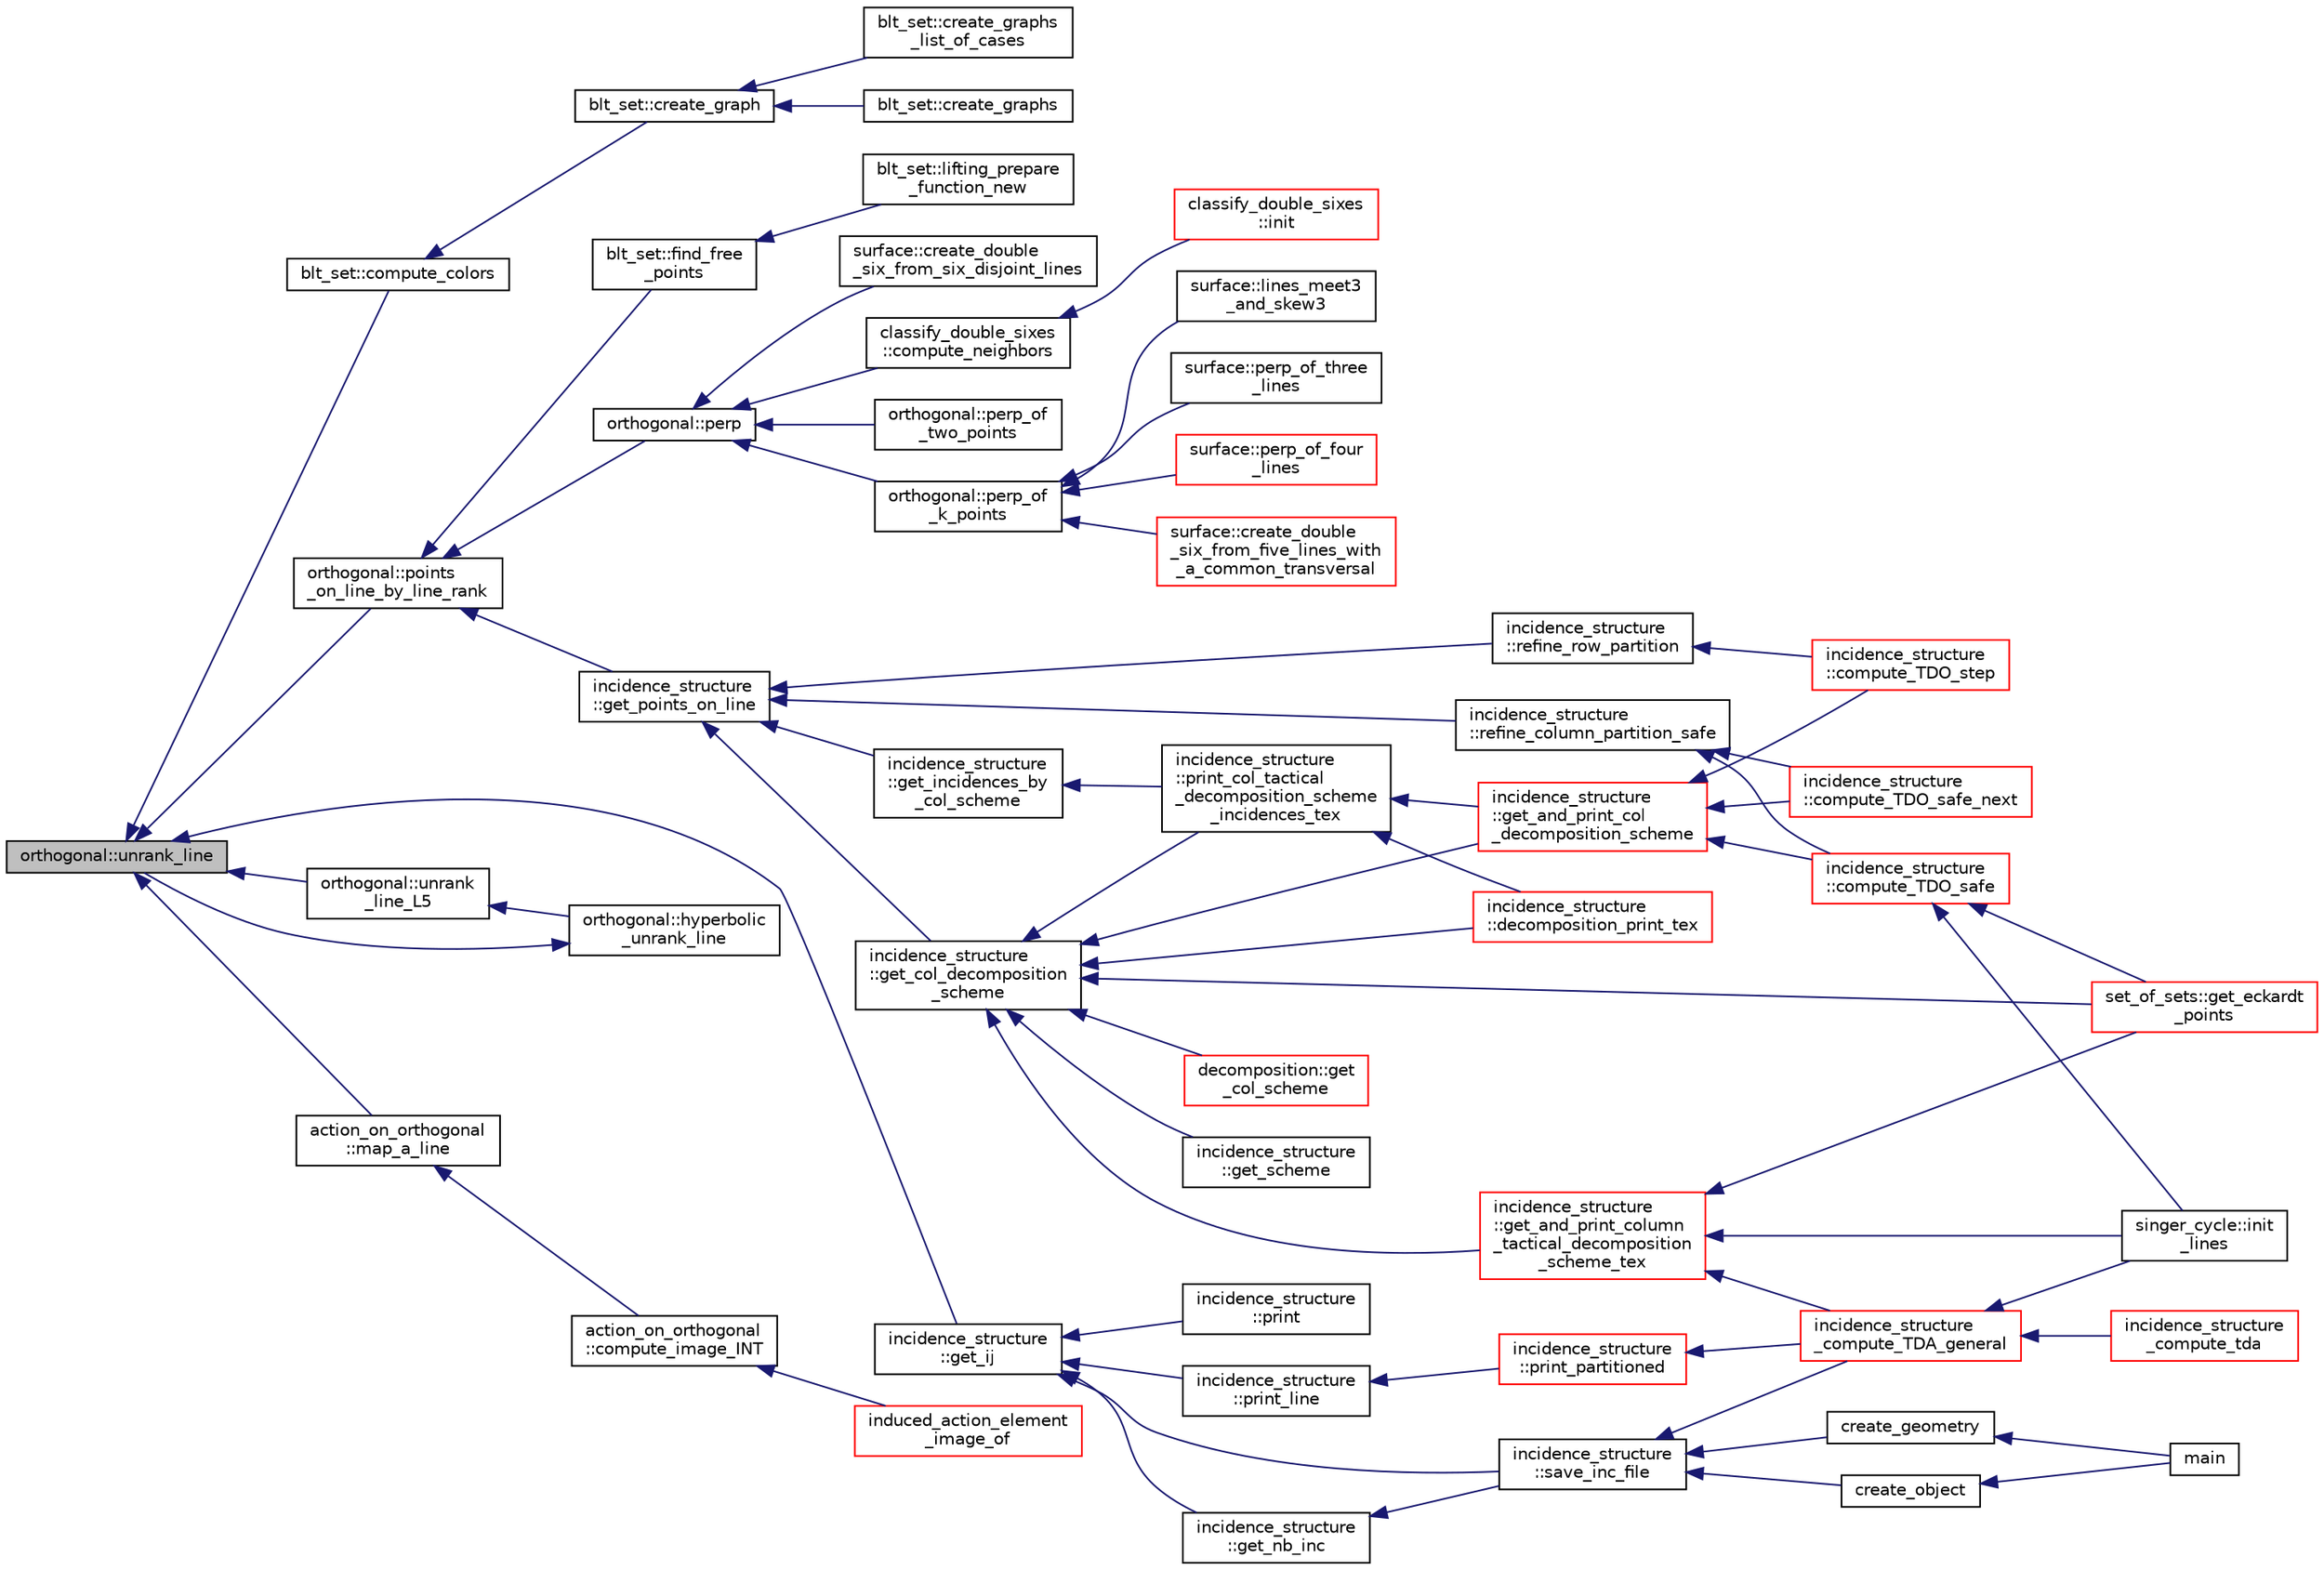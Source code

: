 digraph "orthogonal::unrank_line"
{
  edge [fontname="Helvetica",fontsize="10",labelfontname="Helvetica",labelfontsize="10"];
  node [fontname="Helvetica",fontsize="10",shape=record];
  rankdir="LR";
  Node45409 [label="orthogonal::unrank_line",height=0.2,width=0.4,color="black", fillcolor="grey75", style="filled", fontcolor="black"];
  Node45409 -> Node45410 [dir="back",color="midnightblue",fontsize="10",style="solid",fontname="Helvetica"];
  Node45410 [label="blt_set::compute_colors",height=0.2,width=0.4,color="black", fillcolor="white", style="filled",URL="$d1/d3d/classblt__set.html#a6629b3a1a50c0f2736034abaea6f7d63"];
  Node45410 -> Node45411 [dir="back",color="midnightblue",fontsize="10",style="solid",fontname="Helvetica"];
  Node45411 [label="blt_set::create_graph",height=0.2,width=0.4,color="black", fillcolor="white", style="filled",URL="$d1/d3d/classblt__set.html#ae92249ece99ffbc92e93e49cd5d5dccf"];
  Node45411 -> Node45412 [dir="back",color="midnightblue",fontsize="10",style="solid",fontname="Helvetica"];
  Node45412 [label="blt_set::create_graphs",height=0.2,width=0.4,color="black", fillcolor="white", style="filled",URL="$d1/d3d/classblt__set.html#a3f1d4a8ed15875c47b327949f26a4533"];
  Node45411 -> Node45413 [dir="back",color="midnightblue",fontsize="10",style="solid",fontname="Helvetica"];
  Node45413 [label="blt_set::create_graphs\l_list_of_cases",height=0.2,width=0.4,color="black", fillcolor="white", style="filled",URL="$d1/d3d/classblt__set.html#a91ad531d4154bd887182dbd6121476f3"];
  Node45409 -> Node45414 [dir="back",color="midnightblue",fontsize="10",style="solid",fontname="Helvetica"];
  Node45414 [label="orthogonal::points\l_on_line_by_line_rank",height=0.2,width=0.4,color="black", fillcolor="white", style="filled",URL="$d7/daa/classorthogonal.html#aec3f511b69d0a28340f93d6f904c5daa"];
  Node45414 -> Node45415 [dir="back",color="midnightblue",fontsize="10",style="solid",fontname="Helvetica"];
  Node45415 [label="blt_set::find_free\l_points",height=0.2,width=0.4,color="black", fillcolor="white", style="filled",URL="$d1/d3d/classblt__set.html#a71f82dd3dc4a901ea2a0949d2f1af302"];
  Node45415 -> Node45416 [dir="back",color="midnightblue",fontsize="10",style="solid",fontname="Helvetica"];
  Node45416 [label="blt_set::lifting_prepare\l_function_new",height=0.2,width=0.4,color="black", fillcolor="white", style="filled",URL="$d1/d3d/classblt__set.html#a1314b7c0a3b78ba54c0f61a397d8afce"];
  Node45414 -> Node45417 [dir="back",color="midnightblue",fontsize="10",style="solid",fontname="Helvetica"];
  Node45417 [label="orthogonal::perp",height=0.2,width=0.4,color="black", fillcolor="white", style="filled",URL="$d7/daa/classorthogonal.html#ae80e0fa8d1e8caddb9afbb466e3d3189"];
  Node45417 -> Node45418 [dir="back",color="midnightblue",fontsize="10",style="solid",fontname="Helvetica"];
  Node45418 [label="orthogonal::perp_of\l_two_points",height=0.2,width=0.4,color="black", fillcolor="white", style="filled",URL="$d7/daa/classorthogonal.html#a6a05fef2e61ed508bff66d6728c58ec0"];
  Node45417 -> Node45419 [dir="back",color="midnightblue",fontsize="10",style="solid",fontname="Helvetica"];
  Node45419 [label="orthogonal::perp_of\l_k_points",height=0.2,width=0.4,color="black", fillcolor="white", style="filled",URL="$d7/daa/classorthogonal.html#a6a92a4680dc76bb289141fc5c765f5fb"];
  Node45419 -> Node45420 [dir="back",color="midnightblue",fontsize="10",style="solid",fontname="Helvetica"];
  Node45420 [label="surface::lines_meet3\l_and_skew3",height=0.2,width=0.4,color="black", fillcolor="white", style="filled",URL="$d5/d88/classsurface.html#af87ed9d20b980a89342f20c206ae5790"];
  Node45419 -> Node45421 [dir="back",color="midnightblue",fontsize="10",style="solid",fontname="Helvetica"];
  Node45421 [label="surface::perp_of_three\l_lines",height=0.2,width=0.4,color="black", fillcolor="white", style="filled",URL="$d5/d88/classsurface.html#aaa43449a367799d405821a1cd5a7e644"];
  Node45419 -> Node45422 [dir="back",color="midnightblue",fontsize="10",style="solid",fontname="Helvetica"];
  Node45422 [label="surface::perp_of_four\l_lines",height=0.2,width=0.4,color="red", fillcolor="white", style="filled",URL="$d5/d88/classsurface.html#a8da8a93f1fcbf344eb943869b0d488f1"];
  Node45419 -> Node45432 [dir="back",color="midnightblue",fontsize="10",style="solid",fontname="Helvetica"];
  Node45432 [label="surface::create_double\l_six_from_five_lines_with\l_a_common_transversal",height=0.2,width=0.4,color="red", fillcolor="white", style="filled",URL="$d5/d88/classsurface.html#a6d8fafa386893521305e016011d55673"];
  Node45417 -> Node45446 [dir="back",color="midnightblue",fontsize="10",style="solid",fontname="Helvetica"];
  Node45446 [label="surface::create_double\l_six_from_six_disjoint_lines",height=0.2,width=0.4,color="black", fillcolor="white", style="filled",URL="$d5/d88/classsurface.html#a4c44f0a33d709edee71537547880dd87"];
  Node45417 -> Node45447 [dir="back",color="midnightblue",fontsize="10",style="solid",fontname="Helvetica"];
  Node45447 [label="classify_double_sixes\l::compute_neighbors",height=0.2,width=0.4,color="black", fillcolor="white", style="filled",URL="$dd/d23/classclassify__double__sixes.html#a675e241052c36c58063ddcfc06d209b2"];
  Node45447 -> Node45426 [dir="back",color="midnightblue",fontsize="10",style="solid",fontname="Helvetica"];
  Node45426 [label="classify_double_sixes\l::init",height=0.2,width=0.4,color="red", fillcolor="white", style="filled",URL="$dd/d23/classclassify__double__sixes.html#a8c5c41d5124b35379d626480ff225f7b"];
  Node45414 -> Node45448 [dir="back",color="midnightblue",fontsize="10",style="solid",fontname="Helvetica"];
  Node45448 [label="incidence_structure\l::get_points_on_line",height=0.2,width=0.4,color="black", fillcolor="white", style="filled",URL="$da/d8a/classincidence__structure.html#a1baf0d372125123bf55d27dacc720bda"];
  Node45448 -> Node45449 [dir="back",color="midnightblue",fontsize="10",style="solid",fontname="Helvetica"];
  Node45449 [label="incidence_structure\l::refine_column_partition_safe",height=0.2,width=0.4,color="black", fillcolor="white", style="filled",URL="$da/d8a/classincidence__structure.html#a958f8ddce2d53753adb1df588bf0e721"];
  Node45449 -> Node45450 [dir="back",color="midnightblue",fontsize="10",style="solid",fontname="Helvetica"];
  Node45450 [label="incidence_structure\l::compute_TDO_safe_next",height=0.2,width=0.4,color="red", fillcolor="white", style="filled",URL="$da/d8a/classincidence__structure.html#a7c315a348fc6bed0f8642767cc9cd7d1"];
  Node45449 -> Node45453 [dir="back",color="midnightblue",fontsize="10",style="solid",fontname="Helvetica"];
  Node45453 [label="incidence_structure\l::compute_TDO_safe",height=0.2,width=0.4,color="red", fillcolor="white", style="filled",URL="$da/d8a/classincidence__structure.html#ab1409e71c4b6855e49edfd3526644202"];
  Node45453 -> Node45454 [dir="back",color="midnightblue",fontsize="10",style="solid",fontname="Helvetica"];
  Node45454 [label="set_of_sets::get_eckardt\l_points",height=0.2,width=0.4,color="red", fillcolor="white", style="filled",URL="$da/dd6/classset__of__sets.html#af6713e71ef5a1b7cc7892d78900166c4"];
  Node45453 -> Node45466 [dir="back",color="midnightblue",fontsize="10",style="solid",fontname="Helvetica"];
  Node45466 [label="singer_cycle::init\l_lines",height=0.2,width=0.4,color="black", fillcolor="white", style="filled",URL="$d8/d13/classsinger__cycle.html#a817cbf613596d5db2cf5e926db8fa328"];
  Node45448 -> Node45467 [dir="back",color="midnightblue",fontsize="10",style="solid",fontname="Helvetica"];
  Node45467 [label="incidence_structure\l::refine_row_partition",height=0.2,width=0.4,color="black", fillcolor="white", style="filled",URL="$da/d8a/classincidence__structure.html#a6e1419be9f59e69fd83b44e6b11905ea"];
  Node45467 -> Node45468 [dir="back",color="midnightblue",fontsize="10",style="solid",fontname="Helvetica"];
  Node45468 [label="incidence_structure\l::compute_TDO_step",height=0.2,width=0.4,color="red", fillcolor="white", style="filled",URL="$da/d8a/classincidence__structure.html#a6175accaa64033df34d722c594a8b827"];
  Node45448 -> Node45472 [dir="back",color="midnightblue",fontsize="10",style="solid",fontname="Helvetica"];
  Node45472 [label="incidence_structure\l::get_incidences_by\l_col_scheme",height=0.2,width=0.4,color="black", fillcolor="white", style="filled",URL="$da/d8a/classincidence__structure.html#adacdd5e58318775f9d3049cbdf47c9ad"];
  Node45472 -> Node45473 [dir="back",color="midnightblue",fontsize="10",style="solid",fontname="Helvetica"];
  Node45473 [label="incidence_structure\l::print_col_tactical\l_decomposition_scheme\l_incidences_tex",height=0.2,width=0.4,color="black", fillcolor="white", style="filled",URL="$da/d8a/classincidence__structure.html#a56e24435baf9162d6c00080972b49b2c"];
  Node45473 -> Node45474 [dir="back",color="midnightblue",fontsize="10",style="solid",fontname="Helvetica"];
  Node45474 [label="incidence_structure\l::get_and_print_col\l_decomposition_scheme",height=0.2,width=0.4,color="red", fillcolor="white", style="filled",URL="$da/d8a/classincidence__structure.html#a0c51e7224f51f1434025ff6d8a10522c"];
  Node45474 -> Node45450 [dir="back",color="midnightblue",fontsize="10",style="solid",fontname="Helvetica"];
  Node45474 -> Node45453 [dir="back",color="midnightblue",fontsize="10",style="solid",fontname="Helvetica"];
  Node45474 -> Node45468 [dir="back",color="midnightblue",fontsize="10",style="solid",fontname="Helvetica"];
  Node45473 -> Node45475 [dir="back",color="midnightblue",fontsize="10",style="solid",fontname="Helvetica"];
  Node45475 [label="incidence_structure\l::decomposition_print_tex",height=0.2,width=0.4,color="red", fillcolor="white", style="filled",URL="$da/d8a/classincidence__structure.html#ada3fae9fd1819b36e6bfe18dedd01e6a"];
  Node45448 -> Node45476 [dir="back",color="midnightblue",fontsize="10",style="solid",fontname="Helvetica"];
  Node45476 [label="incidence_structure\l::get_col_decomposition\l_scheme",height=0.2,width=0.4,color="black", fillcolor="white", style="filled",URL="$da/d8a/classincidence__structure.html#a576b9add81a037a3d8f566ce28541673"];
  Node45476 -> Node45454 [dir="back",color="midnightblue",fontsize="10",style="solid",fontname="Helvetica"];
  Node45476 -> Node45477 [dir="back",color="midnightblue",fontsize="10",style="solid",fontname="Helvetica"];
  Node45477 [label="decomposition::get\l_col_scheme",height=0.2,width=0.4,color="red", fillcolor="white", style="filled",URL="$d3/d2b/classdecomposition.html#a998bb452e79a9e4afb13dd2c577f4bf3"];
  Node45476 -> Node45473 [dir="back",color="midnightblue",fontsize="10",style="solid",fontname="Helvetica"];
  Node45476 -> Node45474 [dir="back",color="midnightblue",fontsize="10",style="solid",fontname="Helvetica"];
  Node45476 -> Node45479 [dir="back",color="midnightblue",fontsize="10",style="solid",fontname="Helvetica"];
  Node45479 [label="incidence_structure\l::get_scheme",height=0.2,width=0.4,color="black", fillcolor="white", style="filled",URL="$da/d8a/classincidence__structure.html#a13191a7c41cd54c5a453e82395893ad9"];
  Node45476 -> Node45480 [dir="back",color="midnightblue",fontsize="10",style="solid",fontname="Helvetica"];
  Node45480 [label="incidence_structure\l::get_and_print_column\l_tactical_decomposition\l_scheme_tex",height=0.2,width=0.4,color="red", fillcolor="white", style="filled",URL="$da/d8a/classincidence__structure.html#a579c0686f4e480a4239e7a00c80f665f"];
  Node45480 -> Node45454 [dir="back",color="midnightblue",fontsize="10",style="solid",fontname="Helvetica"];
  Node45480 -> Node45481 [dir="back",color="midnightblue",fontsize="10",style="solid",fontname="Helvetica"];
  Node45481 [label="incidence_structure\l_compute_TDA_general",height=0.2,width=0.4,color="red", fillcolor="white", style="filled",URL="$df/d74/tl__geometry_8h.html#a21ab759f6e646f3fe703c17f39361448"];
  Node45481 -> Node45482 [dir="back",color="midnightblue",fontsize="10",style="solid",fontname="Helvetica"];
  Node45482 [label="incidence_structure\l_compute_tda",height=0.2,width=0.4,color="red", fillcolor="white", style="filled",URL="$df/d74/tl__geometry_8h.html#ab3a7584f120bbaf752a5bd831d3ebf72"];
  Node45481 -> Node45466 [dir="back",color="midnightblue",fontsize="10",style="solid",fontname="Helvetica"];
  Node45480 -> Node45466 [dir="back",color="midnightblue",fontsize="10",style="solid",fontname="Helvetica"];
  Node45476 -> Node45475 [dir="back",color="midnightblue",fontsize="10",style="solid",fontname="Helvetica"];
  Node45409 -> Node45484 [dir="back",color="midnightblue",fontsize="10",style="solid",fontname="Helvetica"];
  Node45484 [label="orthogonal::unrank\l_line_L5",height=0.2,width=0.4,color="black", fillcolor="white", style="filled",URL="$d7/daa/classorthogonal.html#a64148a40b356447a00d985789ad74c82"];
  Node45484 -> Node45485 [dir="back",color="midnightblue",fontsize="10",style="solid",fontname="Helvetica"];
  Node45485 [label="orthogonal::hyperbolic\l_unrank_line",height=0.2,width=0.4,color="black", fillcolor="white", style="filled",URL="$d7/daa/classorthogonal.html#a94952194cdcc478feb676e97e2e272f2"];
  Node45485 -> Node45409 [dir="back",color="midnightblue",fontsize="10",style="solid",fontname="Helvetica"];
  Node45409 -> Node45486 [dir="back",color="midnightblue",fontsize="10",style="solid",fontname="Helvetica"];
  Node45486 [label="incidence_structure\l::get_ij",height=0.2,width=0.4,color="black", fillcolor="white", style="filled",URL="$da/d8a/classincidence__structure.html#a5ee9b327bdd0c2714cadff040a4c4678"];
  Node45486 -> Node45487 [dir="back",color="midnightblue",fontsize="10",style="solid",fontname="Helvetica"];
  Node45487 [label="incidence_structure\l::get_nb_inc",height=0.2,width=0.4,color="black", fillcolor="white", style="filled",URL="$da/d8a/classincidence__structure.html#acdc1d5ce64ece8aefa6bcc7656ed932c"];
  Node45487 -> Node45488 [dir="back",color="midnightblue",fontsize="10",style="solid",fontname="Helvetica"];
  Node45488 [label="incidence_structure\l::save_inc_file",height=0.2,width=0.4,color="black", fillcolor="white", style="filled",URL="$da/d8a/classincidence__structure.html#a4fd15671d6a99a4cae34a24e3c0b7705"];
  Node45488 -> Node45489 [dir="back",color="midnightblue",fontsize="10",style="solid",fontname="Helvetica"];
  Node45489 [label="create_object",height=0.2,width=0.4,color="black", fillcolor="white", style="filled",URL="$de/d10/hamming_8_c.html#a290a0a0fa4965131997904ad9fe1840b"];
  Node45489 -> Node45490 [dir="back",color="midnightblue",fontsize="10",style="solid",fontname="Helvetica"];
  Node45490 [label="main",height=0.2,width=0.4,color="black", fillcolor="white", style="filled",URL="$de/d10/hamming_8_c.html#a3c04138a5bfe5d72780bb7e82a18e627"];
  Node45488 -> Node45491 [dir="back",color="midnightblue",fontsize="10",style="solid",fontname="Helvetica"];
  Node45491 [label="create_geometry",height=0.2,width=0.4,color="black", fillcolor="white", style="filled",URL="$de/d10/hamming_8_c.html#abb255fb19bad84799f04dcf4ffddb57b"];
  Node45491 -> Node45490 [dir="back",color="midnightblue",fontsize="10",style="solid",fontname="Helvetica"];
  Node45488 -> Node45481 [dir="back",color="midnightblue",fontsize="10",style="solid",fontname="Helvetica"];
  Node45486 -> Node45488 [dir="back",color="midnightblue",fontsize="10",style="solid",fontname="Helvetica"];
  Node45486 -> Node45492 [dir="back",color="midnightblue",fontsize="10",style="solid",fontname="Helvetica"];
  Node45492 [label="incidence_structure\l::print",height=0.2,width=0.4,color="black", fillcolor="white", style="filled",URL="$da/d8a/classincidence__structure.html#a3f2a71302ef03e37de0654794e2a2c1a"];
  Node45486 -> Node45493 [dir="back",color="midnightblue",fontsize="10",style="solid",fontname="Helvetica"];
  Node45493 [label="incidence_structure\l::print_line",height=0.2,width=0.4,color="black", fillcolor="white", style="filled",URL="$da/d8a/classincidence__structure.html#ae76fdf2cf39ba776ed86b0b910d7746a"];
  Node45493 -> Node45494 [dir="back",color="midnightblue",fontsize="10",style="solid",fontname="Helvetica"];
  Node45494 [label="incidence_structure\l::print_partitioned",height=0.2,width=0.4,color="red", fillcolor="white", style="filled",URL="$da/d8a/classincidence__structure.html#a9e18878f5cc9dbeca4806bd5aab5b054"];
  Node45494 -> Node45481 [dir="back",color="midnightblue",fontsize="10",style="solid",fontname="Helvetica"];
  Node45409 -> Node45495 [dir="back",color="midnightblue",fontsize="10",style="solid",fontname="Helvetica"];
  Node45495 [label="action_on_orthogonal\l::map_a_line",height=0.2,width=0.4,color="black", fillcolor="white", style="filled",URL="$dc/d87/classaction__on__orthogonal.html#ac7e41a4bbc9e0f2813f2f7030f3ed177"];
  Node45495 -> Node45496 [dir="back",color="midnightblue",fontsize="10",style="solid",fontname="Helvetica"];
  Node45496 [label="action_on_orthogonal\l::compute_image_INT",height=0.2,width=0.4,color="black", fillcolor="white", style="filled",URL="$dc/d87/classaction__on__orthogonal.html#a53cee5a150163f7614151b9cd1fc06f3"];
  Node45496 -> Node45497 [dir="back",color="midnightblue",fontsize="10",style="solid",fontname="Helvetica"];
  Node45497 [label="induced_action_element\l_image_of",height=0.2,width=0.4,color="red", fillcolor="white", style="filled",URL="$d3/d27/interface_8_c.html#a821850d6c3988dd122de0489cd36f0f0"];
}
